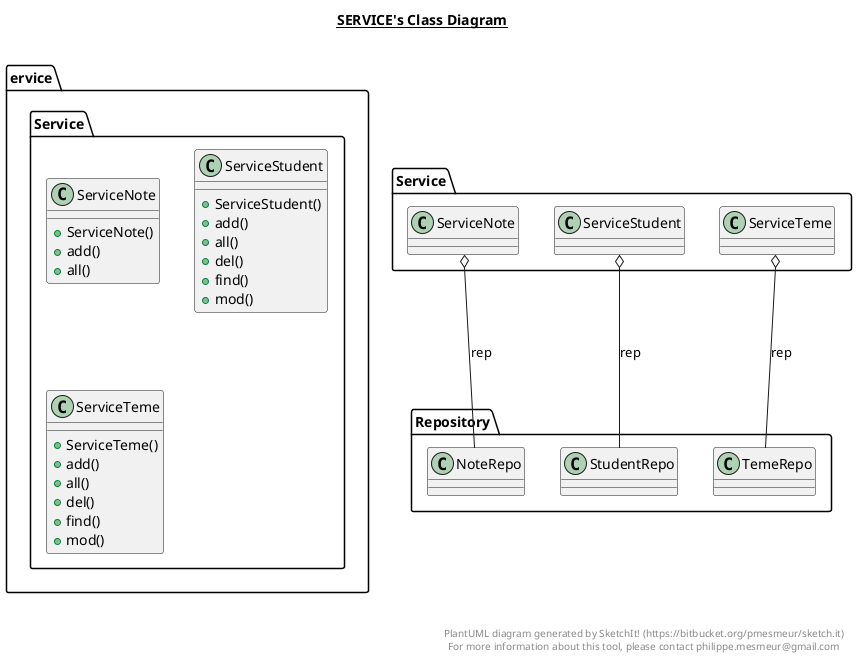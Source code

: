 @startuml

title __SERVICE's Class Diagram__\n


    namespace ervice {
      class Service.ServiceNote {
          + ServiceNote()
          + add()
          + all()
      }
    }

  


    namespace ervice {
      class Service.ServiceStudent {
          + ServiceStudent()
          + add()
          + all()
          + del()
          + find()
          + mod()
      }
    }

  


    namespace ervice {
      class Service.ServiceTeme {
          + ServiceTeme()
          + add()
          + all()
          + del()
          + find()
          + mod()
      }
    }

  

  Service.ServiceNote o-- Repository.NoteRepo : rep
  Service.ServiceStudent o-- Repository.StudentRepo : rep
  Service.ServiceTeme o-- Repository.TemeRepo : rep


right footer


PlantUML diagram generated by SketchIt! (https://bitbucket.org/pmesmeur/sketch.it)
For more information about this tool, please contact philippe.mesmeur@gmail.com
endfooter

@enduml
